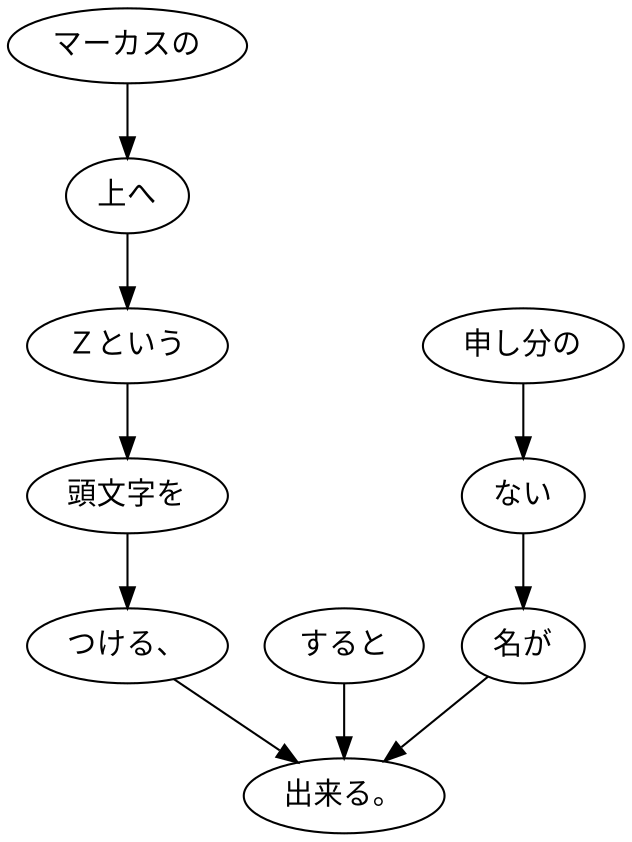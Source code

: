 digraph graph561 {
	node0 [label="マーカスの"];
	node1 [label="上へ"];
	node2 [label="Ｚという"];
	node3 [label="頭文字を"];
	node4 [label="つける、"];
	node5 [label="すると"];
	node6 [label="申し分の"];
	node7 [label="ない"];
	node8 [label="名が"];
	node9 [label="出来る。"];
	node0 -> node1;
	node1 -> node2;
	node2 -> node3;
	node3 -> node4;
	node4 -> node9;
	node5 -> node9;
	node6 -> node7;
	node7 -> node8;
	node8 -> node9;
}
